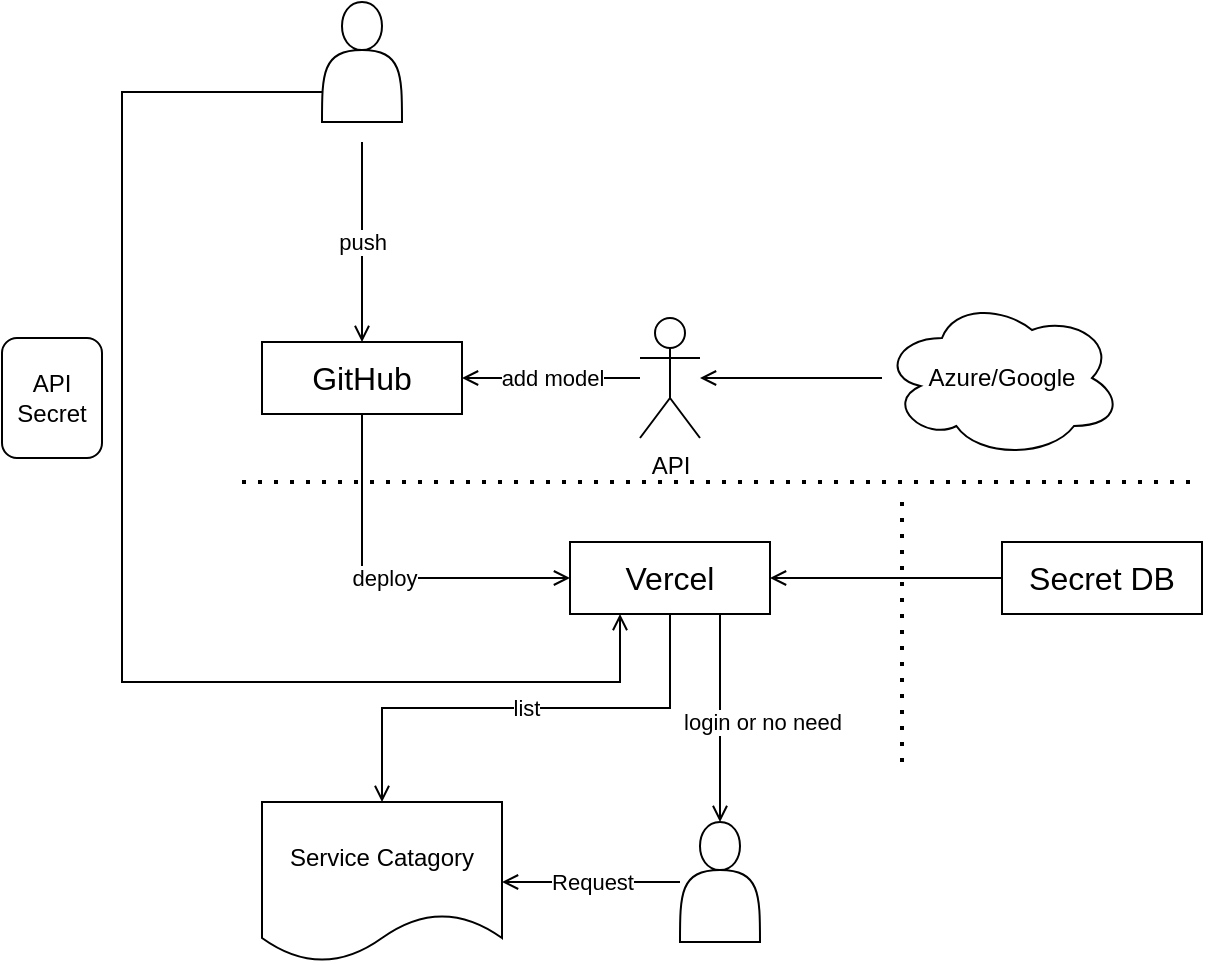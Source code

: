 <mxfile version="14.2.3" type="github">
  <diagram id="aO4bp_PoEJEW-m8jPT9s" name="第 1 页">
    <mxGraphModel dx="1355" dy="802" grid="1" gridSize="10" guides="1" tooltips="1" connect="1" arrows="1" fold="1" page="1" pageScale="1" pageWidth="827" pageHeight="1169" math="0" shadow="0">
      <root>
        <mxCell id="0" />
        <mxCell id="1" parent="0" />
        <mxCell id="zcbsbo74vB5G5CX4on4j-18" value="list" style="edgeStyle=orthogonalEdgeStyle;rounded=0;orthogonalLoop=1;jettySize=auto;html=1;exitX=0.5;exitY=1;exitDx=0;exitDy=0;endArrow=open;endFill=0;" edge="1" parent="1" source="zcbsbo74vB5G5CX4on4j-1" target="zcbsbo74vB5G5CX4on4j-19">
          <mxGeometry relative="1" as="geometry">
            <mxPoint x="389" y="470" as="targetPoint" />
            <Array as="points">
              <mxPoint x="364" y="423" />
              <mxPoint x="220" y="423" />
            </Array>
          </mxGeometry>
        </mxCell>
        <mxCell id="zcbsbo74vB5G5CX4on4j-23" value="login or no need" style="edgeStyle=orthogonalEdgeStyle;rounded=0;orthogonalLoop=1;jettySize=auto;html=1;exitX=0.75;exitY=1;exitDx=0;exitDy=0;entryX=0.5;entryY=0;entryDx=0;entryDy=0;endArrow=open;endFill=0;" edge="1" parent="1" source="zcbsbo74vB5G5CX4on4j-1" target="zcbsbo74vB5G5CX4on4j-20">
          <mxGeometry x="0.038" y="21" relative="1" as="geometry">
            <mxPoint as="offset" />
          </mxGeometry>
        </mxCell>
        <mxCell id="zcbsbo74vB5G5CX4on4j-1" value="Vercel" style="rounded=0;whiteSpace=wrap;html=1;sketch=0;fontSize=16;" vertex="1" parent="1">
          <mxGeometry x="314" y="340" width="100" height="36" as="geometry" />
        </mxCell>
        <mxCell id="zcbsbo74vB5G5CX4on4j-3" value="" style="endArrow=none;dashed=1;html=1;dashPattern=1 3;strokeWidth=2;" edge="1" parent="1">
          <mxGeometry width="50" height="50" relative="1" as="geometry">
            <mxPoint x="150" y="310" as="sourcePoint" />
            <mxPoint x="630" y="310" as="targetPoint" />
          </mxGeometry>
        </mxCell>
        <mxCell id="zcbsbo74vB5G5CX4on4j-7" value="deploy" style="edgeStyle=orthogonalEdgeStyle;rounded=0;orthogonalLoop=1;jettySize=auto;html=1;exitX=0.5;exitY=1;exitDx=0;exitDy=0;entryX=0;entryY=0.5;entryDx=0;entryDy=0;endArrow=open;endFill=0;" edge="1" parent="1" source="zcbsbo74vB5G5CX4on4j-4" target="zcbsbo74vB5G5CX4on4j-1">
          <mxGeometry relative="1" as="geometry" />
        </mxCell>
        <mxCell id="zcbsbo74vB5G5CX4on4j-4" value="GitHub" style="rounded=0;whiteSpace=wrap;html=1;sketch=0;fontSize=16;" vertex="1" parent="1">
          <mxGeometry x="160" y="240" width="100" height="36" as="geometry" />
        </mxCell>
        <mxCell id="zcbsbo74vB5G5CX4on4j-11" value="add model" style="edgeStyle=orthogonalEdgeStyle;rounded=0;orthogonalLoop=1;jettySize=auto;html=1;endArrow=open;endFill=0;" edge="1" parent="1" source="zcbsbo74vB5G5CX4on4j-5" target="zcbsbo74vB5G5CX4on4j-4">
          <mxGeometry relative="1" as="geometry" />
        </mxCell>
        <mxCell id="zcbsbo74vB5G5CX4on4j-5" value="API" style="shape=umlActor;verticalLabelPosition=bottom;verticalAlign=top;html=1;outlineConnect=0;" vertex="1" parent="1">
          <mxGeometry x="349" y="228" width="30" height="60" as="geometry" />
        </mxCell>
        <mxCell id="zcbsbo74vB5G5CX4on4j-6" value="push" style="endArrow=open;html=1;entryX=0.5;entryY=0;entryDx=0;entryDy=0;endFill=0;" edge="1" parent="1" target="zcbsbo74vB5G5CX4on4j-4">
          <mxGeometry width="50" height="50" relative="1" as="geometry">
            <mxPoint x="210" y="140" as="sourcePoint" />
            <mxPoint x="440" y="260" as="targetPoint" />
          </mxGeometry>
        </mxCell>
        <mxCell id="zcbsbo74vB5G5CX4on4j-10" value="" style="edgeStyle=orthogonalEdgeStyle;rounded=0;orthogonalLoop=1;jettySize=auto;html=1;endArrow=open;endFill=0;" edge="1" parent="1" source="zcbsbo74vB5G5CX4on4j-8" target="zcbsbo74vB5G5CX4on4j-1">
          <mxGeometry relative="1" as="geometry" />
        </mxCell>
        <mxCell id="zcbsbo74vB5G5CX4on4j-8" value="Secret DB" style="rounded=0;whiteSpace=wrap;html=1;sketch=0;fontSize=16;" vertex="1" parent="1">
          <mxGeometry x="530" y="340" width="100" height="36" as="geometry" />
        </mxCell>
        <mxCell id="zcbsbo74vB5G5CX4on4j-9" value="" style="endArrow=none;dashed=1;html=1;dashPattern=1 3;strokeWidth=2;" edge="1" parent="1">
          <mxGeometry width="50" height="50" relative="1" as="geometry">
            <mxPoint x="480" y="320" as="sourcePoint" />
            <mxPoint x="480" y="450" as="targetPoint" />
          </mxGeometry>
        </mxCell>
        <mxCell id="zcbsbo74vB5G5CX4on4j-16" style="edgeStyle=orthogonalEdgeStyle;rounded=0;orthogonalLoop=1;jettySize=auto;html=1;exitX=0;exitY=0.75;exitDx=0;exitDy=0;entryX=0.25;entryY=1;entryDx=0;entryDy=0;endArrow=open;endFill=0;" edge="1" parent="1" source="zcbsbo74vB5G5CX4on4j-12" target="zcbsbo74vB5G5CX4on4j-1">
          <mxGeometry relative="1" as="geometry">
            <Array as="points">
              <mxPoint x="90" y="115" />
              <mxPoint x="90" y="410" />
              <mxPoint x="339" y="410" />
            </Array>
          </mxGeometry>
        </mxCell>
        <mxCell id="zcbsbo74vB5G5CX4on4j-12" value="" style="shape=actor;whiteSpace=wrap;html=1;" vertex="1" parent="1">
          <mxGeometry x="190" y="70" width="40" height="60" as="geometry" />
        </mxCell>
        <mxCell id="zcbsbo74vB5G5CX4on4j-14" value="" style="edgeStyle=orthogonalEdgeStyle;rounded=0;orthogonalLoop=1;jettySize=auto;html=1;endArrow=open;endFill=0;" edge="1" parent="1" source="zcbsbo74vB5G5CX4on4j-13" target="zcbsbo74vB5G5CX4on4j-5">
          <mxGeometry relative="1" as="geometry" />
        </mxCell>
        <mxCell id="zcbsbo74vB5G5CX4on4j-13" value="Azure/Google" style="ellipse;shape=cloud;whiteSpace=wrap;html=1;" vertex="1" parent="1">
          <mxGeometry x="470" y="218" width="120" height="80" as="geometry" />
        </mxCell>
        <mxCell id="zcbsbo74vB5G5CX4on4j-17" value="API&lt;br&gt;Secret" style="rounded=1;whiteSpace=wrap;html=1;" vertex="1" parent="1">
          <mxGeometry x="30" y="238" width="50" height="60" as="geometry" />
        </mxCell>
        <mxCell id="zcbsbo74vB5G5CX4on4j-19" value="Service Catagory" style="shape=document;whiteSpace=wrap;html=1;boundedLbl=1;" vertex="1" parent="1">
          <mxGeometry x="160" y="470" width="120" height="80" as="geometry" />
        </mxCell>
        <mxCell id="zcbsbo74vB5G5CX4on4j-24" value="Request" style="edgeStyle=orthogonalEdgeStyle;rounded=0;orthogonalLoop=1;jettySize=auto;html=1;endArrow=open;endFill=0;" edge="1" parent="1" source="zcbsbo74vB5G5CX4on4j-20" target="zcbsbo74vB5G5CX4on4j-19">
          <mxGeometry relative="1" as="geometry" />
        </mxCell>
        <mxCell id="zcbsbo74vB5G5CX4on4j-20" value="" style="shape=actor;whiteSpace=wrap;html=1;" vertex="1" parent="1">
          <mxGeometry x="369" y="480" width="40" height="60" as="geometry" />
        </mxCell>
      </root>
    </mxGraphModel>
  </diagram>
</mxfile>
